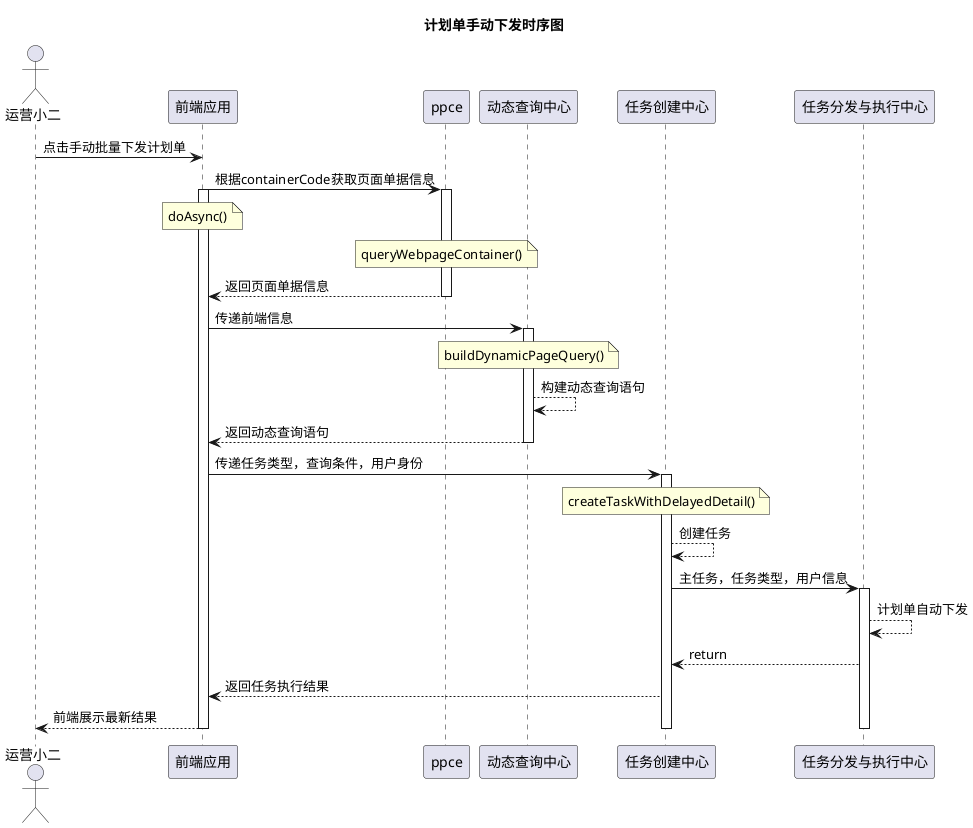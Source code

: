 @startuml
title 计划单手动下发时序图
actor 运营小二 as X

X -> 前端应用: 点击手动批量下发计划单
前端应用 -> ppce: 根据containerCode获取页面单据信息
note over 前端应用: doAsync()
activate 前端应用
note over ppce: queryWebpageContainer()
activate ppce
ppce --> 前端应用: 返回页面单据信息
deactivate ppce

前端应用 -> 动态查询中心: 传递前端信息
note over 动态查询中心: buildDynamicPageQuery()
activate 动态查询中心
动态查询中心 --> 动态查询中心: 构建动态查询语句
动态查询中心 --> 前端应用: 返回动态查询语句
deactivate 动态查询中心

前端应用 -> 任务创建中心: 传递任务类型，查询条件，用户身份
note over 任务创建中心: createTaskWithDelayedDetail()
activate 任务创建中心
任务创建中心 --> 任务创建中心: 创建任务
任务创建中心 -> 任务分发与执行中心: 主任务，任务类型，用户信息
'任务分发与执行中心 -> 任务分发与执行中心:
activate 任务分发与执行中心
任务分发与执行中心 --> 任务分发与执行中心: 计划单自动下发
任务分发与执行中心 --> 任务创建中心: return
任务创建中心 --> 前端应用: 返回任务执行结果
前端应用 --> X: 前端展示最新结果

deactivate 任务分发与执行中心
deactivate 任务创建中心

deactivate 前端应用

@enduml